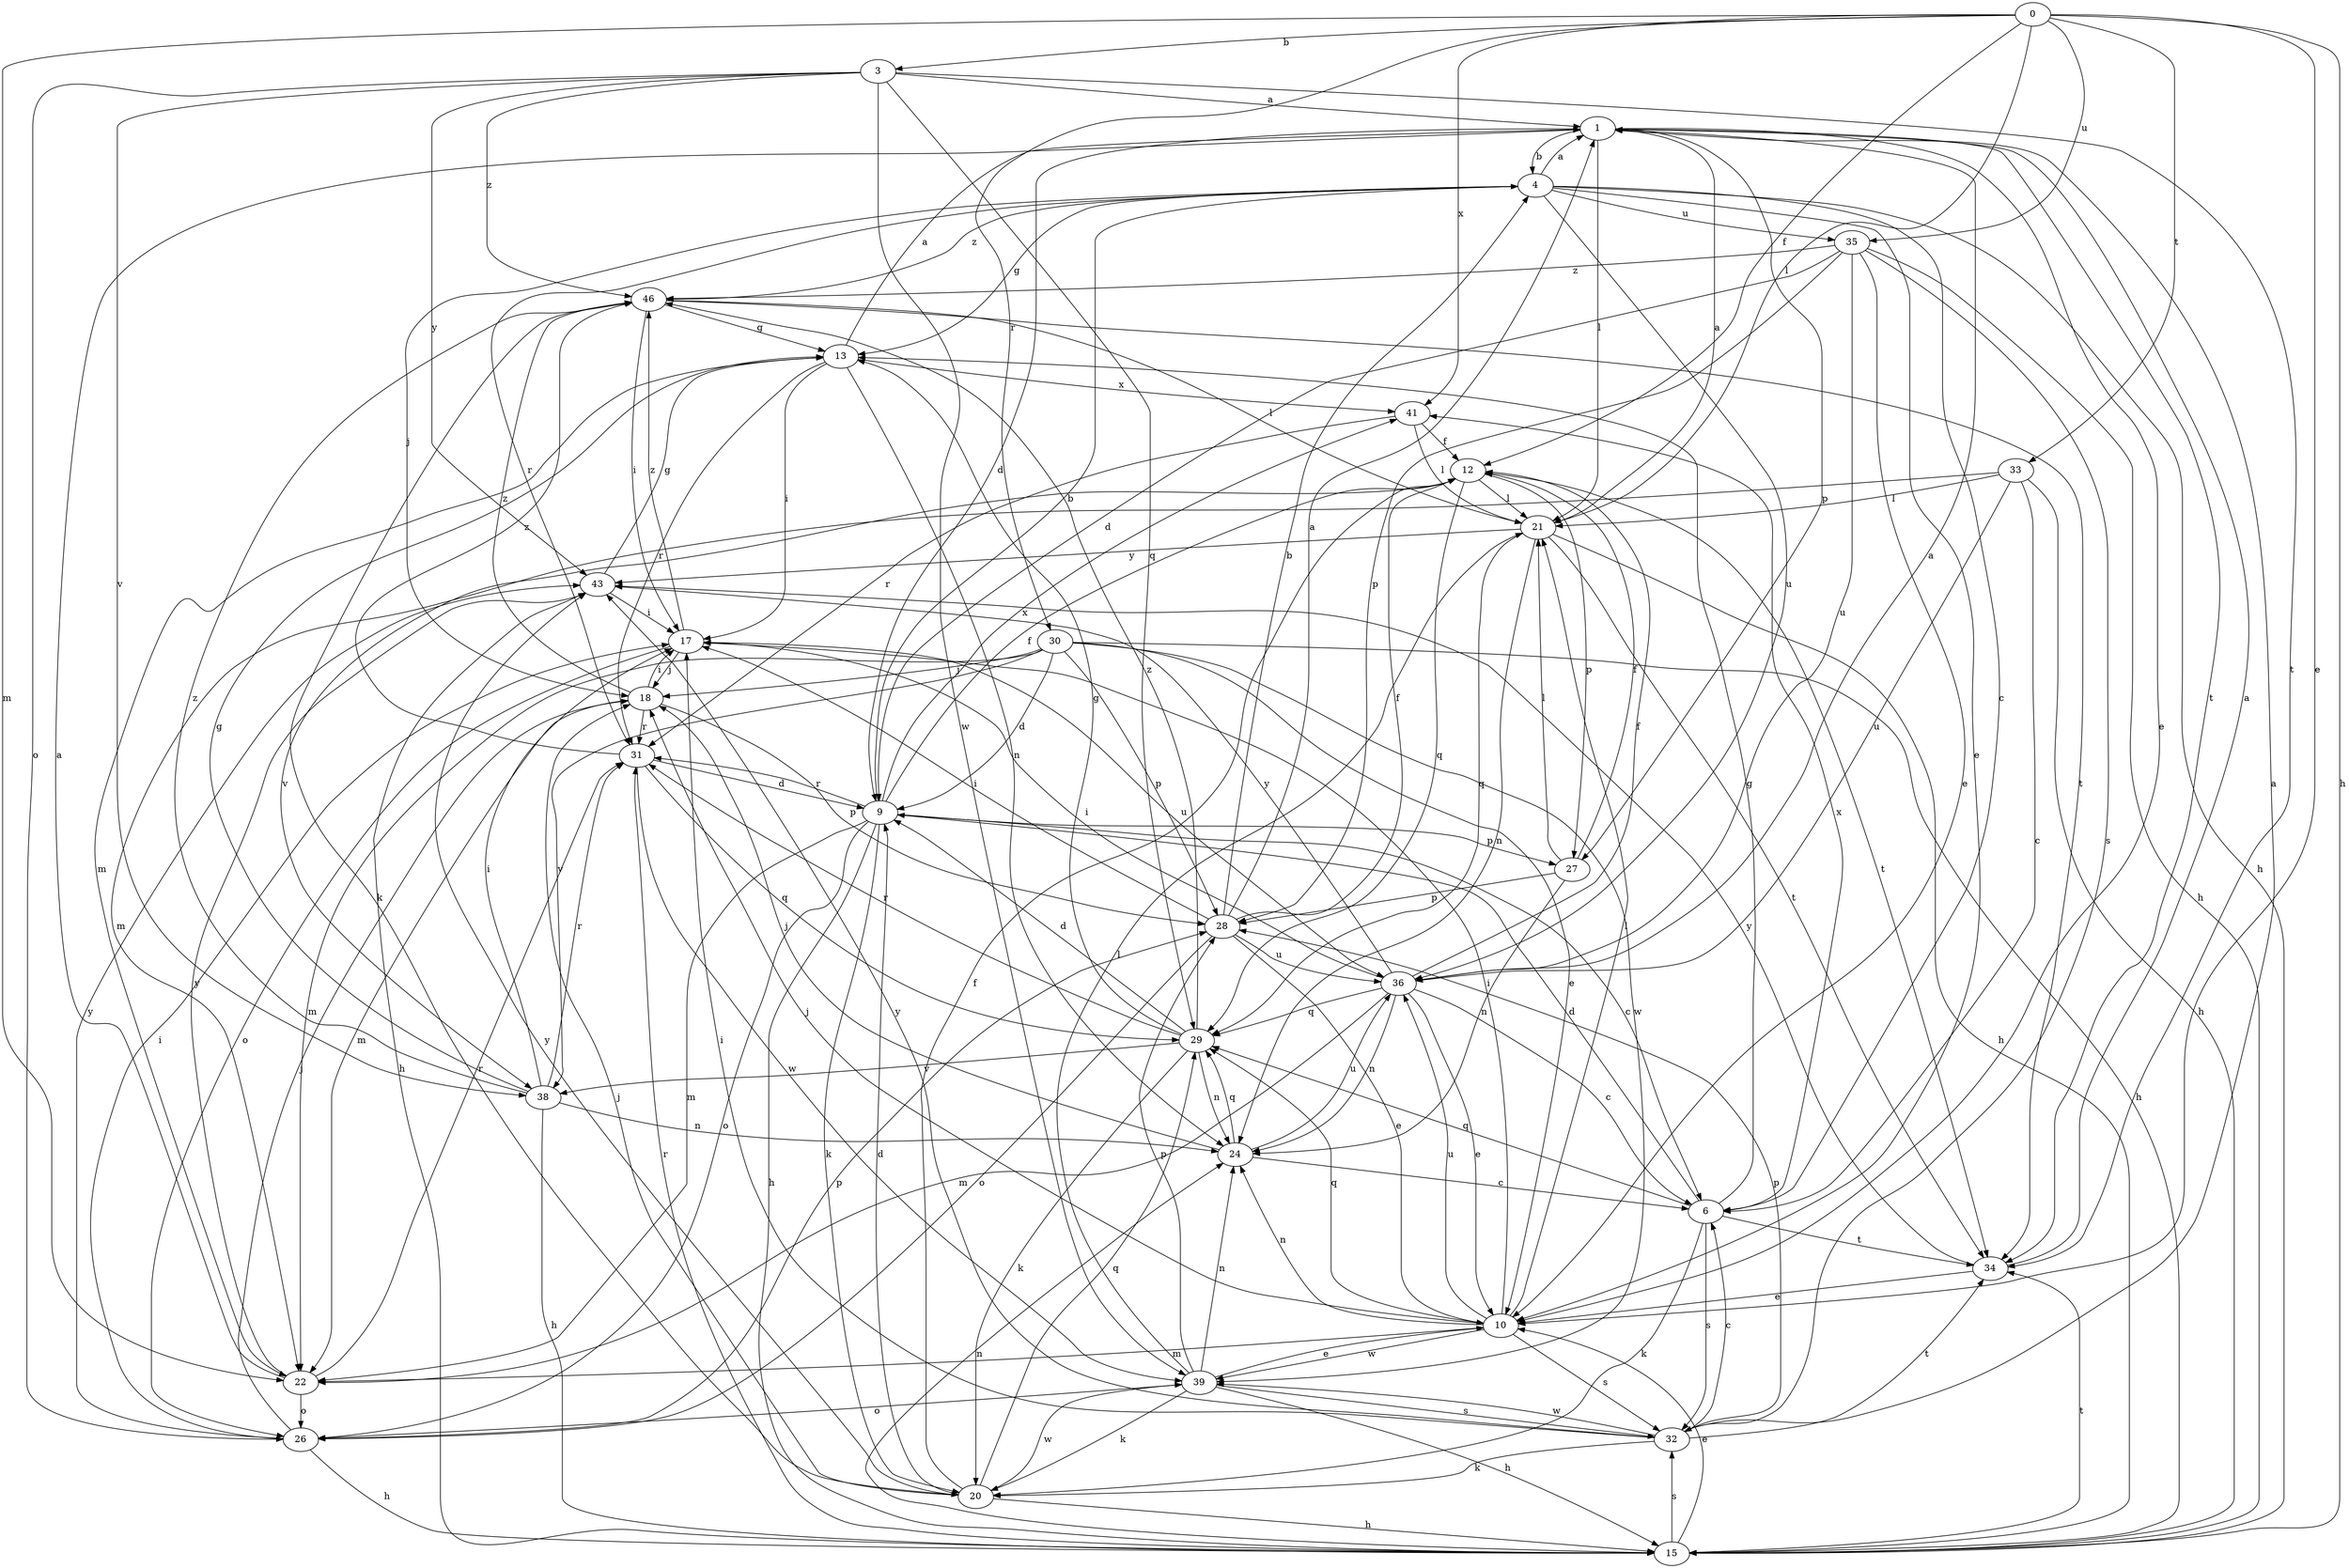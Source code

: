 strict digraph  {
0;
1;
3;
4;
6;
9;
10;
12;
13;
15;
17;
18;
20;
21;
22;
24;
26;
27;
28;
29;
30;
31;
32;
33;
34;
35;
36;
38;
39;
41;
43;
46;
0 -> 3  [label=b];
0 -> 10  [label=e];
0 -> 12  [label=f];
0 -> 15  [label=h];
0 -> 21  [label=l];
0 -> 22  [label=m];
0 -> 30  [label=r];
0 -> 33  [label=t];
0 -> 35  [label=u];
0 -> 41  [label=x];
1 -> 4  [label=b];
1 -> 9  [label=d];
1 -> 10  [label=e];
1 -> 21  [label=l];
1 -> 27  [label=p];
1 -> 34  [label=t];
3 -> 1  [label=a];
3 -> 26  [label=o];
3 -> 29  [label=q];
3 -> 34  [label=t];
3 -> 38  [label=v];
3 -> 39  [label=w];
3 -> 43  [label=y];
3 -> 46  [label=z];
4 -> 1  [label=a];
4 -> 6  [label=c];
4 -> 10  [label=e];
4 -> 13  [label=g];
4 -> 15  [label=h];
4 -> 18  [label=j];
4 -> 31  [label=r];
4 -> 35  [label=u];
4 -> 36  [label=u];
4 -> 46  [label=z];
6 -> 9  [label=d];
6 -> 13  [label=g];
6 -> 20  [label=k];
6 -> 29  [label=q];
6 -> 32  [label=s];
6 -> 34  [label=t];
6 -> 41  [label=x];
9 -> 4  [label=b];
9 -> 6  [label=c];
9 -> 12  [label=f];
9 -> 15  [label=h];
9 -> 20  [label=k];
9 -> 22  [label=m];
9 -> 26  [label=o];
9 -> 27  [label=p];
9 -> 31  [label=r];
9 -> 41  [label=x];
10 -> 17  [label=i];
10 -> 18  [label=j];
10 -> 21  [label=l];
10 -> 22  [label=m];
10 -> 24  [label=n];
10 -> 29  [label=q];
10 -> 32  [label=s];
10 -> 36  [label=u];
10 -> 39  [label=w];
12 -> 21  [label=l];
12 -> 27  [label=p];
12 -> 29  [label=q];
12 -> 34  [label=t];
12 -> 38  [label=v];
13 -> 1  [label=a];
13 -> 17  [label=i];
13 -> 22  [label=m];
13 -> 24  [label=n];
13 -> 31  [label=r];
13 -> 41  [label=x];
15 -> 10  [label=e];
15 -> 24  [label=n];
15 -> 31  [label=r];
15 -> 32  [label=s];
15 -> 34  [label=t];
17 -> 18  [label=j];
17 -> 26  [label=o];
17 -> 36  [label=u];
17 -> 46  [label=z];
18 -> 17  [label=i];
18 -> 22  [label=m];
18 -> 28  [label=p];
18 -> 31  [label=r];
18 -> 46  [label=z];
20 -> 9  [label=d];
20 -> 12  [label=f];
20 -> 15  [label=h];
20 -> 18  [label=j];
20 -> 29  [label=q];
20 -> 39  [label=w];
20 -> 43  [label=y];
21 -> 1  [label=a];
21 -> 15  [label=h];
21 -> 24  [label=n];
21 -> 29  [label=q];
21 -> 34  [label=t];
21 -> 43  [label=y];
22 -> 1  [label=a];
22 -> 26  [label=o];
22 -> 31  [label=r];
22 -> 43  [label=y];
24 -> 6  [label=c];
24 -> 18  [label=j];
24 -> 29  [label=q];
24 -> 36  [label=u];
26 -> 15  [label=h];
26 -> 17  [label=i];
26 -> 18  [label=j];
26 -> 28  [label=p];
26 -> 43  [label=y];
27 -> 12  [label=f];
27 -> 21  [label=l];
27 -> 24  [label=n];
27 -> 28  [label=p];
28 -> 1  [label=a];
28 -> 4  [label=b];
28 -> 10  [label=e];
28 -> 12  [label=f];
28 -> 17  [label=i];
28 -> 26  [label=o];
28 -> 36  [label=u];
29 -> 9  [label=d];
29 -> 13  [label=g];
29 -> 20  [label=k];
29 -> 24  [label=n];
29 -> 31  [label=r];
29 -> 38  [label=v];
29 -> 46  [label=z];
30 -> 9  [label=d];
30 -> 10  [label=e];
30 -> 15  [label=h];
30 -> 18  [label=j];
30 -> 22  [label=m];
30 -> 28  [label=p];
30 -> 38  [label=v];
30 -> 39  [label=w];
31 -> 9  [label=d];
31 -> 29  [label=q];
31 -> 39  [label=w];
31 -> 46  [label=z];
32 -> 1  [label=a];
32 -> 6  [label=c];
32 -> 17  [label=i];
32 -> 20  [label=k];
32 -> 28  [label=p];
32 -> 34  [label=t];
32 -> 39  [label=w];
32 -> 43  [label=y];
33 -> 6  [label=c];
33 -> 15  [label=h];
33 -> 21  [label=l];
33 -> 22  [label=m];
33 -> 36  [label=u];
34 -> 1  [label=a];
34 -> 10  [label=e];
34 -> 43  [label=y];
35 -> 9  [label=d];
35 -> 10  [label=e];
35 -> 15  [label=h];
35 -> 28  [label=p];
35 -> 32  [label=s];
35 -> 36  [label=u];
35 -> 46  [label=z];
36 -> 1  [label=a];
36 -> 6  [label=c];
36 -> 10  [label=e];
36 -> 12  [label=f];
36 -> 17  [label=i];
36 -> 22  [label=m];
36 -> 24  [label=n];
36 -> 29  [label=q];
36 -> 43  [label=y];
38 -> 13  [label=g];
38 -> 15  [label=h];
38 -> 17  [label=i];
38 -> 24  [label=n];
38 -> 31  [label=r];
38 -> 46  [label=z];
39 -> 10  [label=e];
39 -> 15  [label=h];
39 -> 20  [label=k];
39 -> 21  [label=l];
39 -> 24  [label=n];
39 -> 26  [label=o];
39 -> 28  [label=p];
39 -> 32  [label=s];
41 -> 12  [label=f];
41 -> 21  [label=l];
41 -> 31  [label=r];
43 -> 13  [label=g];
43 -> 15  [label=h];
43 -> 17  [label=i];
46 -> 13  [label=g];
46 -> 17  [label=i];
46 -> 20  [label=k];
46 -> 21  [label=l];
46 -> 34  [label=t];
}
